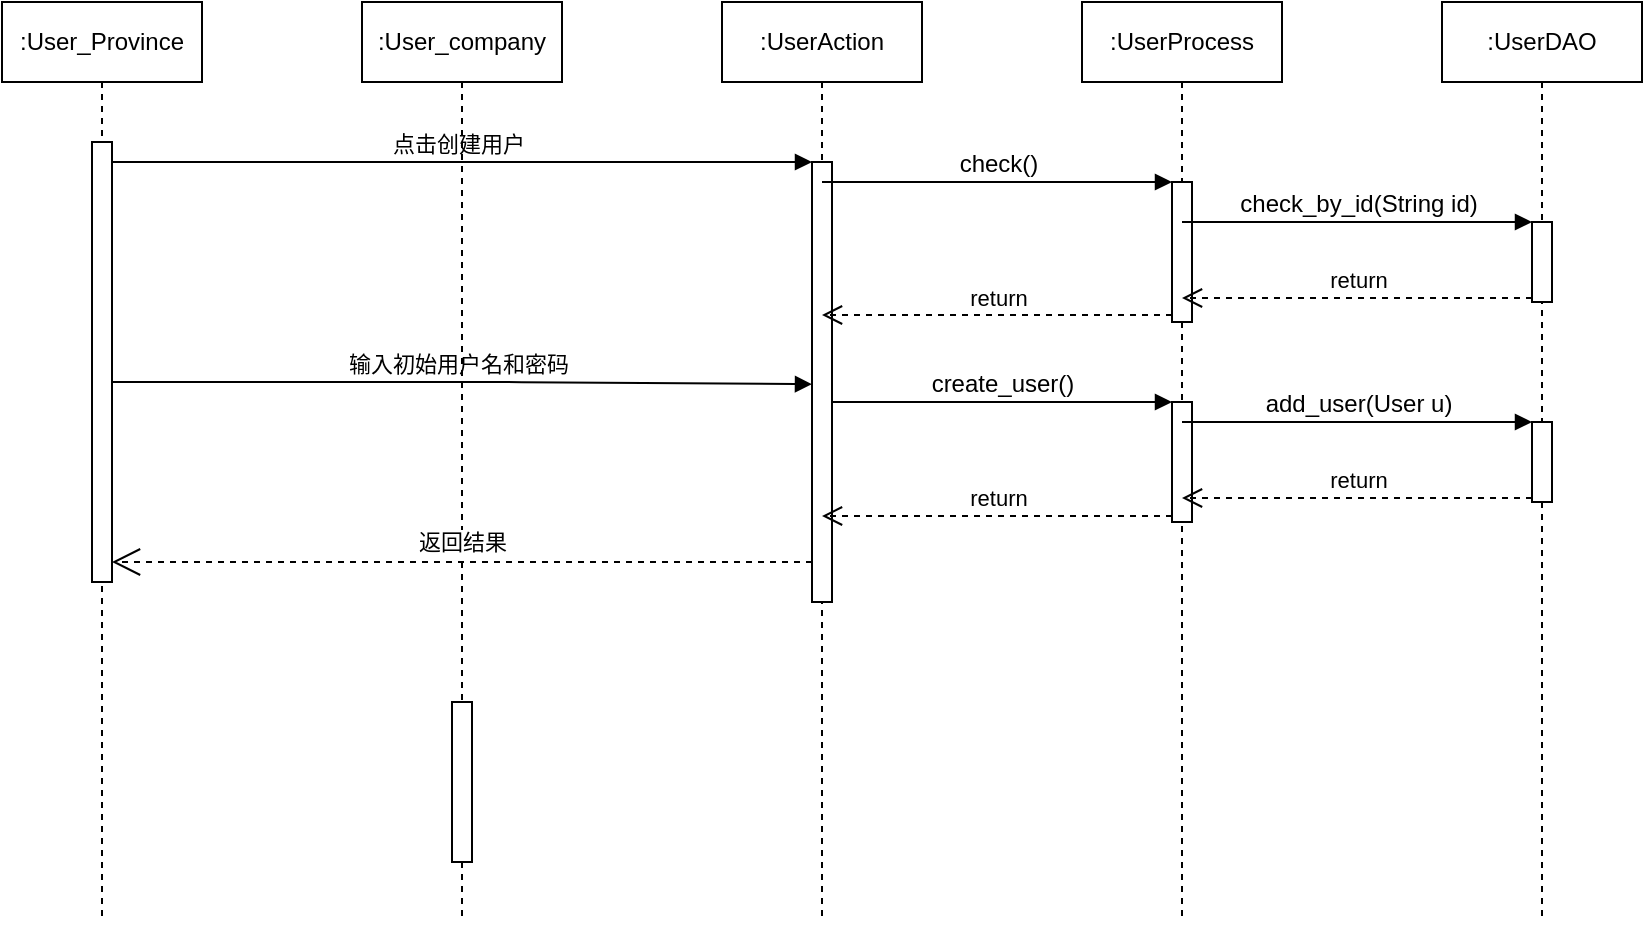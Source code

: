 <mxfile version="13.9.8" type="github">
  <diagram id="wGbNQAF3rh7kJaGg-0bd" name="第 1 页">
    <mxGraphModel dx="1108" dy="433" grid="1" gridSize="10" guides="1" tooltips="1" connect="1" arrows="1" fold="1" page="1" pageScale="1" pageWidth="827" pageHeight="1169" math="0" shadow="0">
      <root>
        <mxCell id="0" />
        <mxCell id="1" parent="0" />
        <mxCell id="qeY42DRzwTkkw9GAALr9-7" value="输入初始用户名和密码" style="html=1;verticalAlign=bottom;startArrow=oval;startFill=1;endArrow=block;startSize=8;entryX=0;entryY=0.505;entryDx=0;entryDy=0;entryPerimeter=0;" edge="1" parent="1" source="TLXemX-RSQB3tJ_CDlbK-8" target="TLXemX-RSQB3tJ_CDlbK-17">
          <mxGeometry width="60" relative="1" as="geometry">
            <mxPoint x="530" y="230" as="sourcePoint" />
            <mxPoint x="462" y="228" as="targetPoint" />
            <Array as="points">
              <mxPoint x="310" y="230" />
            </Array>
          </mxGeometry>
        </mxCell>
        <mxCell id="TLXemX-RSQB3tJ_CDlbK-18" value="点击创建用户" style="html=1;verticalAlign=bottom;startArrow=oval;endArrow=block;startSize=8;" parent="1" target="TLXemX-RSQB3tJ_CDlbK-17" edge="1">
          <mxGeometry relative="1" as="geometry">
            <mxPoint x="110" y="120" as="sourcePoint" />
          </mxGeometry>
        </mxCell>
        <mxCell id="TLXemX-RSQB3tJ_CDlbK-8" value=":User_Province" style="shape=umlLifeline;perimeter=lifelinePerimeter;whiteSpace=wrap;html=1;container=1;collapsible=0;recursiveResize=0;outlineConnect=0;" parent="1" vertex="1">
          <mxGeometry x="60" y="40" width="100" height="460" as="geometry" />
        </mxCell>
        <mxCell id="TLXemX-RSQB3tJ_CDlbK-13" value="" style="html=1;points=[];perimeter=orthogonalPerimeter;" parent="TLXemX-RSQB3tJ_CDlbK-8" vertex="1">
          <mxGeometry x="45" y="70" width="10" height="220" as="geometry" />
        </mxCell>
        <mxCell id="TLXemX-RSQB3tJ_CDlbK-9" value=":User_company" style="shape=umlLifeline;perimeter=lifelinePerimeter;whiteSpace=wrap;html=1;container=1;collapsible=0;recursiveResize=0;outlineConnect=0;" parent="1" vertex="1">
          <mxGeometry x="240" y="40" width="100" height="460" as="geometry" />
        </mxCell>
        <mxCell id="TLXemX-RSQB3tJ_CDlbK-15" value="" style="html=1;points=[];perimeter=orthogonalPerimeter;" parent="TLXemX-RSQB3tJ_CDlbK-9" vertex="1">
          <mxGeometry x="45" y="350" width="10" height="80" as="geometry" />
        </mxCell>
        <mxCell id="TLXemX-RSQB3tJ_CDlbK-10" value=":UserAction" style="shape=umlLifeline;perimeter=lifelinePerimeter;whiteSpace=wrap;html=1;container=1;collapsible=0;recursiveResize=0;outlineConnect=0;" parent="1" vertex="1">
          <mxGeometry x="420" y="40" width="100" height="460" as="geometry" />
        </mxCell>
        <mxCell id="TLXemX-RSQB3tJ_CDlbK-17" value="" style="html=1;points=[];perimeter=orthogonalPerimeter;" parent="TLXemX-RSQB3tJ_CDlbK-10" vertex="1">
          <mxGeometry x="45" y="80" width="10" height="220" as="geometry" />
        </mxCell>
        <mxCell id="TLXemX-RSQB3tJ_CDlbK-11" value=":UserProcess" style="shape=umlLifeline;perimeter=lifelinePerimeter;whiteSpace=wrap;html=1;container=1;collapsible=0;recursiveResize=0;outlineConnect=0;" parent="1" vertex="1">
          <mxGeometry x="600" y="40" width="100" height="460" as="geometry" />
        </mxCell>
        <mxCell id="qeY42DRzwTkkw9GAALr9-1" value="" style="html=1;points=[];perimeter=orthogonalPerimeter;" vertex="1" parent="TLXemX-RSQB3tJ_CDlbK-11">
          <mxGeometry x="45" y="90" width="10" height="70" as="geometry" />
        </mxCell>
        <mxCell id="qeY42DRzwTkkw9GAALr9-9" value="" style="html=1;points=[];perimeter=orthogonalPerimeter;" vertex="1" parent="TLXemX-RSQB3tJ_CDlbK-11">
          <mxGeometry x="45" y="200" width="10" height="60" as="geometry" />
        </mxCell>
        <mxCell id="TLXemX-RSQB3tJ_CDlbK-12" value=":UserDAO" style="shape=umlLifeline;perimeter=lifelinePerimeter;whiteSpace=wrap;html=1;container=1;collapsible=0;recursiveResize=0;outlineConnect=0;" parent="1" vertex="1">
          <mxGeometry x="780" y="40" width="100" height="460" as="geometry" />
        </mxCell>
        <mxCell id="qeY42DRzwTkkw9GAALr9-4" value="" style="html=1;points=[];perimeter=orthogonalPerimeter;" vertex="1" parent="TLXemX-RSQB3tJ_CDlbK-12">
          <mxGeometry x="45" y="110" width="10" height="40" as="geometry" />
        </mxCell>
        <mxCell id="qeY42DRzwTkkw9GAALr9-12" value="" style="html=1;points=[];perimeter=orthogonalPerimeter;" vertex="1" parent="TLXemX-RSQB3tJ_CDlbK-12">
          <mxGeometry x="45" y="210" width="10" height="40" as="geometry" />
        </mxCell>
        <mxCell id="qeY42DRzwTkkw9GAALr9-2" value="&lt;span style=&quot;font-size: 12px&quot;&gt;check()&lt;/span&gt;" style="html=1;verticalAlign=bottom;endArrow=block;entryX=0;entryY=0;" edge="1" target="qeY42DRzwTkkw9GAALr9-1" parent="1">
          <mxGeometry relative="1" as="geometry">
            <mxPoint x="470" y="130" as="sourcePoint" />
          </mxGeometry>
        </mxCell>
        <mxCell id="qeY42DRzwTkkw9GAALr9-3" value="return" style="html=1;verticalAlign=bottom;endArrow=open;dashed=1;endSize=8;exitX=0;exitY=0.95;" edge="1" source="qeY42DRzwTkkw9GAALr9-1" parent="1" target="TLXemX-RSQB3tJ_CDlbK-10">
          <mxGeometry relative="1" as="geometry">
            <mxPoint x="575" y="206" as="targetPoint" />
          </mxGeometry>
        </mxCell>
        <mxCell id="qeY42DRzwTkkw9GAALr9-6" value="return" style="html=1;verticalAlign=bottom;endArrow=open;dashed=1;endSize=8;exitX=0;exitY=0.95;" edge="1" source="qeY42DRzwTkkw9GAALr9-4" parent="1" target="TLXemX-RSQB3tJ_CDlbK-11">
          <mxGeometry relative="1" as="geometry">
            <mxPoint x="755" y="206" as="targetPoint" />
          </mxGeometry>
        </mxCell>
        <mxCell id="qeY42DRzwTkkw9GAALr9-5" value="&lt;span lang=&quot;EN-US&quot;&gt;&lt;font style=&quot;font-size: 12px&quot;&gt;check_by_id(String id)&lt;/font&gt;&lt;/span&gt;" style="html=1;verticalAlign=bottom;endArrow=block;entryX=0;entryY=0;" edge="1" target="qeY42DRzwTkkw9GAALr9-4" parent="1" source="TLXemX-RSQB3tJ_CDlbK-11">
          <mxGeometry relative="1" as="geometry">
            <mxPoint x="755" y="130" as="sourcePoint" />
          </mxGeometry>
        </mxCell>
        <mxCell id="qeY42DRzwTkkw9GAALr9-10" value="&lt;span style=&quot;font-size: 12px&quot;&gt;create_user()&lt;/span&gt;" style="html=1;verticalAlign=bottom;endArrow=block;entryX=0;entryY=0;" edge="1" target="qeY42DRzwTkkw9GAALr9-9" parent="1" source="TLXemX-RSQB3tJ_CDlbK-17">
          <mxGeometry relative="1" as="geometry">
            <mxPoint x="575" y="240" as="sourcePoint" />
          </mxGeometry>
        </mxCell>
        <mxCell id="qeY42DRzwTkkw9GAALr9-11" value="return" style="html=1;verticalAlign=bottom;endArrow=open;dashed=1;endSize=8;exitX=0;exitY=0.95;" edge="1" source="qeY42DRzwTkkw9GAALr9-9" parent="1" target="TLXemX-RSQB3tJ_CDlbK-10">
          <mxGeometry relative="1" as="geometry">
            <mxPoint x="575" y="316" as="targetPoint" />
          </mxGeometry>
        </mxCell>
        <mxCell id="qeY42DRzwTkkw9GAALr9-14" value="return" style="html=1;verticalAlign=bottom;endArrow=open;dashed=1;endSize=8;exitX=0;exitY=0.95;" edge="1" source="qeY42DRzwTkkw9GAALr9-12" parent="1" target="TLXemX-RSQB3tJ_CDlbK-11">
          <mxGeometry relative="1" as="geometry">
            <mxPoint x="755" y="326" as="targetPoint" />
          </mxGeometry>
        </mxCell>
        <mxCell id="qeY42DRzwTkkw9GAALr9-13" value="&lt;span lang=&quot;EN-US&quot;&gt;&lt;font style=&quot;font-size: 12px&quot;&gt;add_user(User u)&lt;/font&gt;&lt;/span&gt;" style="html=1;verticalAlign=bottom;endArrow=block;entryX=0;entryY=0;" edge="1" target="qeY42DRzwTkkw9GAALr9-12" parent="1" source="TLXemX-RSQB3tJ_CDlbK-11">
          <mxGeometry relative="1" as="geometry">
            <mxPoint x="755" y="250" as="sourcePoint" />
          </mxGeometry>
        </mxCell>
        <mxCell id="qeY42DRzwTkkw9GAALr9-15" value="返回结果" style="endArrow=open;endSize=12;dashed=1;html=1;" edge="1" parent="1" source="TLXemX-RSQB3tJ_CDlbK-17" target="TLXemX-RSQB3tJ_CDlbK-13">
          <mxGeometry y="-10" width="160" relative="1" as="geometry">
            <mxPoint x="430" y="260" as="sourcePoint" />
            <mxPoint x="380" y="320" as="targetPoint" />
            <Array as="points">
              <mxPoint x="260" y="320" />
            </Array>
            <mxPoint as="offset" />
          </mxGeometry>
        </mxCell>
      </root>
    </mxGraphModel>
  </diagram>
</mxfile>

